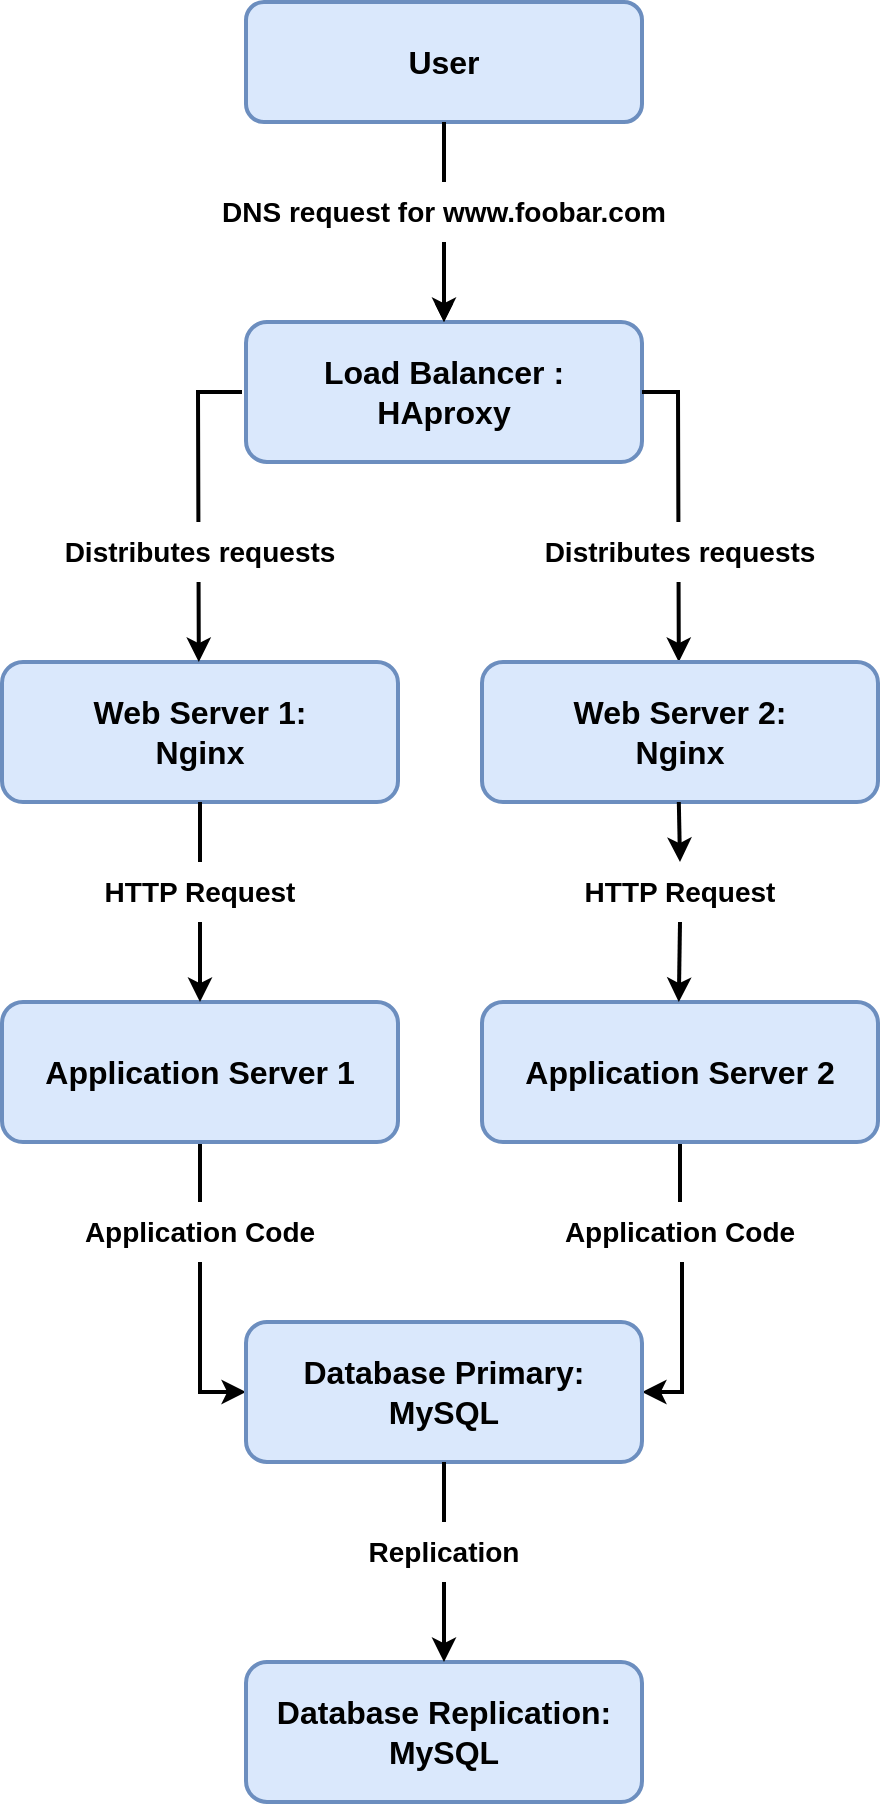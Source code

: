 <mxfile version="24.4.13" type="github">
  <diagram name="Page-1" id="yw2AShONh3QdBxU2YeRy">
    <mxGraphModel dx="792" dy="841" grid="1" gridSize="10" guides="1" tooltips="1" connect="1" arrows="1" fold="1" page="1" pageScale="1" pageWidth="827" pageHeight="1169" math="0" shadow="0">
      <root>
        <mxCell id="0" />
        <mxCell id="1" parent="0" />
        <mxCell id="CPIQrtYHX_L6vF5rat0H-1" value="User" style="rounded=1;whiteSpace=wrap;html=1;fontSize=16;fontStyle=1;fillColor=#dae8fc;strokeColor=#6c8ebf;strokeWidth=2;" vertex="1" parent="1">
          <mxGeometry x="322" y="40" width="198" height="60" as="geometry" />
        </mxCell>
        <mxCell id="CPIQrtYHX_L6vF5rat0H-2" value="Load Balancer :&lt;div&gt;HAproxy&lt;/div&gt;" style="rounded=1;whiteSpace=wrap;html=1;fontSize=16;fontStyle=1;fillColor=#dae8fc;strokeColor=#6c8ebf;strokeWidth=2;" vertex="1" parent="1">
          <mxGeometry x="322" y="200" width="198" height="70" as="geometry" />
        </mxCell>
        <mxCell id="CPIQrtYHX_L6vF5rat0H-3" value="" style="endArrow=classic;html=1;rounded=0;exitX=0.5;exitY=1;exitDx=0;exitDy=0;entryX=0.5;entryY=0;entryDx=0;entryDy=0;strokeWidth=2;" edge="1" parent="1" source="CPIQrtYHX_L6vF5rat0H-1" target="CPIQrtYHX_L6vF5rat0H-2">
          <mxGeometry width="50" height="50" relative="1" as="geometry">
            <mxPoint x="390" y="390" as="sourcePoint" />
            <mxPoint x="440" y="340" as="targetPoint" />
          </mxGeometry>
        </mxCell>
        <mxCell id="CPIQrtYHX_L6vF5rat0H-8" value="" style="edgeStyle=orthogonalEdgeStyle;rounded=0;orthogonalLoop=1;jettySize=auto;html=1;" edge="1" parent="1" source="CPIQrtYHX_L6vF5rat0H-4" target="CPIQrtYHX_L6vF5rat0H-2">
          <mxGeometry relative="1" as="geometry" />
        </mxCell>
        <mxCell id="CPIQrtYHX_L6vF5rat0H-4" value="DNS request for www.foobar.com" style="rounded=0;whiteSpace=wrap;html=1;strokeColor=none;fontSize=14;fontStyle=1" vertex="1" parent="1">
          <mxGeometry x="306" y="130" width="230" height="30" as="geometry" />
        </mxCell>
        <mxCell id="CPIQrtYHX_L6vF5rat0H-5" value="" style="endArrow=classic;html=1;rounded=0;exitX=1;exitY=0.5;exitDx=0;exitDy=0;entryX=0.5;entryY=0;entryDx=0;entryDy=0;strokeWidth=2;" edge="1" parent="1" source="CPIQrtYHX_L6vF5rat0H-2">
          <mxGeometry width="50" height="50" relative="1" as="geometry">
            <mxPoint x="538.41" y="270" as="sourcePoint" />
            <mxPoint x="538.41" y="370" as="targetPoint" />
            <Array as="points">
              <mxPoint x="538" y="235" />
            </Array>
          </mxGeometry>
        </mxCell>
        <mxCell id="CPIQrtYHX_L6vF5rat0H-6" value="Web Server 2:&lt;div&gt;Nginx&lt;/div&gt;" style="rounded=1;whiteSpace=wrap;html=1;fontSize=16;fontStyle=1;fillColor=#dae8fc;strokeColor=#6c8ebf;strokeWidth=2;" vertex="1" parent="1">
          <mxGeometry x="440" y="370" width="198" height="70" as="geometry" />
        </mxCell>
        <mxCell id="CPIQrtYHX_L6vF5rat0H-7" value="Web Server 1:&lt;div&gt;Nginx&lt;/div&gt;" style="rounded=1;whiteSpace=wrap;html=1;fontSize=16;fontStyle=1;fillColor=#dae8fc;strokeColor=#6c8ebf;strokeWidth=2;" vertex="1" parent="1">
          <mxGeometry x="200" y="370" width="198" height="70" as="geometry" />
        </mxCell>
        <mxCell id="CPIQrtYHX_L6vF5rat0H-10" value="Distributes requests" style="rounded=0;whiteSpace=wrap;html=1;strokeColor=none;fontSize=14;fontStyle=1" vertex="1" parent="1">
          <mxGeometry x="456" y="300" width="166" height="30" as="geometry" />
        </mxCell>
        <mxCell id="CPIQrtYHX_L6vF5rat0H-11" value="" style="endArrow=classic;html=1;rounded=0;entryX=0.5;entryY=0;entryDx=0;entryDy=0;strokeWidth=2;" edge="1" parent="1">
          <mxGeometry width="50" height="50" relative="1" as="geometry">
            <mxPoint x="320" y="235" as="sourcePoint" />
            <mxPoint x="298.41" y="370" as="targetPoint" />
            <Array as="points">
              <mxPoint x="298" y="235" />
            </Array>
          </mxGeometry>
        </mxCell>
        <mxCell id="CPIQrtYHX_L6vF5rat0H-12" value="Distributes requests" style="rounded=0;whiteSpace=wrap;html=1;strokeColor=none;fontSize=14;fontStyle=1" vertex="1" parent="1">
          <mxGeometry x="216" y="300" width="166" height="30" as="geometry" />
        </mxCell>
        <mxCell id="CPIQrtYHX_L6vF5rat0H-22" style="edgeStyle=orthogonalEdgeStyle;rounded=0;orthogonalLoop=1;jettySize=auto;html=1;exitX=0.5;exitY=1;exitDx=0;exitDy=0;entryX=1;entryY=0.5;entryDx=0;entryDy=0;strokeWidth=2;" edge="1" parent="1" source="CPIQrtYHX_L6vF5rat0H-13" target="CPIQrtYHX_L6vF5rat0H-20">
          <mxGeometry relative="1" as="geometry" />
        </mxCell>
        <mxCell id="CPIQrtYHX_L6vF5rat0H-13" value="Application Server 2" style="rounded=1;whiteSpace=wrap;html=1;fontSize=16;fontStyle=1;fillColor=#dae8fc;strokeColor=#6c8ebf;strokeWidth=2;" vertex="1" parent="1">
          <mxGeometry x="440" y="540" width="198" height="70" as="geometry" />
        </mxCell>
        <mxCell id="CPIQrtYHX_L6vF5rat0H-24" style="edgeStyle=orthogonalEdgeStyle;rounded=0;orthogonalLoop=1;jettySize=auto;html=1;exitX=0.5;exitY=1;exitDx=0;exitDy=0;entryX=0;entryY=0.5;entryDx=0;entryDy=0;strokeWidth=2;" edge="1" parent="1" source="CPIQrtYHX_L6vF5rat0H-14" target="CPIQrtYHX_L6vF5rat0H-20">
          <mxGeometry relative="1" as="geometry" />
        </mxCell>
        <mxCell id="CPIQrtYHX_L6vF5rat0H-14" value="Application Server 1" style="rounded=1;whiteSpace=wrap;html=1;fontSize=16;fontStyle=1;fillColor=#dae8fc;strokeColor=#6c8ebf;strokeWidth=2;" vertex="1" parent="1">
          <mxGeometry x="200" y="540" width="198" height="70" as="geometry" />
        </mxCell>
        <mxCell id="CPIQrtYHX_L6vF5rat0H-15" value="" style="endArrow=classic;html=1;rounded=0;exitX=0.5;exitY=1;exitDx=0;exitDy=0;entryX=0.5;entryY=0;entryDx=0;entryDy=0;strokeWidth=2;" edge="1" parent="1" source="CPIQrtYHX_L6vF5rat0H-7" target="CPIQrtYHX_L6vF5rat0H-14">
          <mxGeometry width="50" height="50" relative="1" as="geometry">
            <mxPoint x="390" y="510" as="sourcePoint" />
            <mxPoint x="440" y="460" as="targetPoint" />
          </mxGeometry>
        </mxCell>
        <mxCell id="CPIQrtYHX_L6vF5rat0H-16" value="" style="endArrow=classic;html=1;rounded=0;exitX=0.5;exitY=1;exitDx=0;exitDy=0;entryX=0.5;entryY=0;entryDx=0;entryDy=0;strokeWidth=2;" edge="1" parent="1" source="CPIQrtYHX_L6vF5rat0H-17">
          <mxGeometry width="50" height="50" relative="1" as="geometry">
            <mxPoint x="538.41" y="440" as="sourcePoint" />
            <mxPoint x="538.41" y="540" as="targetPoint" />
          </mxGeometry>
        </mxCell>
        <mxCell id="CPIQrtYHX_L6vF5rat0H-18" value="" style="endArrow=classic;html=1;rounded=0;exitX=0.5;exitY=1;exitDx=0;exitDy=0;entryX=0.5;entryY=0;entryDx=0;entryDy=0;strokeWidth=2;" edge="1" parent="1" target="CPIQrtYHX_L6vF5rat0H-17">
          <mxGeometry width="50" height="50" relative="1" as="geometry">
            <mxPoint x="538.41" y="440" as="sourcePoint" />
            <mxPoint x="538.41" y="540" as="targetPoint" />
          </mxGeometry>
        </mxCell>
        <mxCell id="CPIQrtYHX_L6vF5rat0H-17" value="HTTP Request" style="rounded=0;whiteSpace=wrap;html=1;strokeColor=none;fontSize=14;fontStyle=1" vertex="1" parent="1">
          <mxGeometry x="456" y="470" width="166" height="30" as="geometry" />
        </mxCell>
        <mxCell id="CPIQrtYHX_L6vF5rat0H-19" value="HTTP Request" style="rounded=0;whiteSpace=wrap;html=1;strokeColor=none;fontSize=14;fontStyle=1" vertex="1" parent="1">
          <mxGeometry x="216" y="470" width="166" height="30" as="geometry" />
        </mxCell>
        <mxCell id="CPIQrtYHX_L6vF5rat0H-20" value="Database Primary:&lt;div&gt;MySQL&lt;/div&gt;" style="rounded=1;whiteSpace=wrap;html=1;fontSize=16;fontStyle=1;fillColor=#dae8fc;strokeColor=#6c8ebf;strokeWidth=2;" vertex="1" parent="1">
          <mxGeometry x="322" y="700" width="198" height="70" as="geometry" />
        </mxCell>
        <mxCell id="CPIQrtYHX_L6vF5rat0H-25" value="Application Code" style="rounded=0;whiteSpace=wrap;html=1;strokeColor=none;fontSize=14;fontStyle=1" vertex="1" parent="1">
          <mxGeometry x="456" y="640" width="166" height="30" as="geometry" />
        </mxCell>
        <mxCell id="CPIQrtYHX_L6vF5rat0H-26" value="Application Code" style="rounded=0;whiteSpace=wrap;html=1;strokeColor=none;fontSize=14;fontStyle=1" vertex="1" parent="1">
          <mxGeometry x="216" y="640" width="166" height="30" as="geometry" />
        </mxCell>
        <mxCell id="CPIQrtYHX_L6vF5rat0H-27" value="Database Replication:&lt;div&gt;MySQL&lt;/div&gt;" style="rounded=1;whiteSpace=wrap;html=1;fontSize=16;fontStyle=1;fillColor=#dae8fc;strokeColor=#6c8ebf;strokeWidth=2;" vertex="1" parent="1">
          <mxGeometry x="322" y="870" width="198" height="70" as="geometry" />
        </mxCell>
        <mxCell id="CPIQrtYHX_L6vF5rat0H-28" value="" style="endArrow=classic;html=1;rounded=0;entryX=0.5;entryY=0;entryDx=0;entryDy=0;exitX=0.5;exitY=1;exitDx=0;exitDy=0;strokeWidth=2;" edge="1" parent="1" source="CPIQrtYHX_L6vF5rat0H-20" target="CPIQrtYHX_L6vF5rat0H-27">
          <mxGeometry width="50" height="50" relative="1" as="geometry">
            <mxPoint x="390" y="750" as="sourcePoint" />
            <mxPoint x="440" y="700" as="targetPoint" />
          </mxGeometry>
        </mxCell>
        <mxCell id="CPIQrtYHX_L6vF5rat0H-29" value="Replication" style="rounded=0;whiteSpace=wrap;html=1;strokeColor=none;fontSize=14;fontStyle=1" vertex="1" parent="1">
          <mxGeometry x="338" y="800" width="166" height="30" as="geometry" />
        </mxCell>
      </root>
    </mxGraphModel>
  </diagram>
</mxfile>
